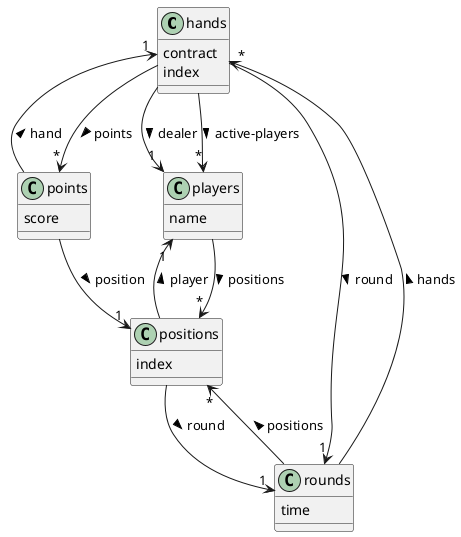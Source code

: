 @startuml
set namespaceSeparator none
class "hands"
"hands" : contract
"hands" : index
"hands" --> "1" "players" : dealer > 
"hands" --> "1" "rounds" : round > 
"hands" --> "*" "players" : active-players > 
"hands" --> "*" "points" : points > 
class "positions"
"positions" : index
"positions" --> "1" "players" : player > 
"positions" --> "1" "rounds" : round > 
class "players"
"players" : name
"players" --> "*" "positions" : positions > 
class "points"
"points" : score
"points" --> "1" "positions" : position > 
"points" --> "1" "hands" : hand > 
class "rounds"
"rounds" : time
"rounds" --> "*" "positions" : positions > 
"rounds" --> "*" "hands" : hands > 
@enduml
